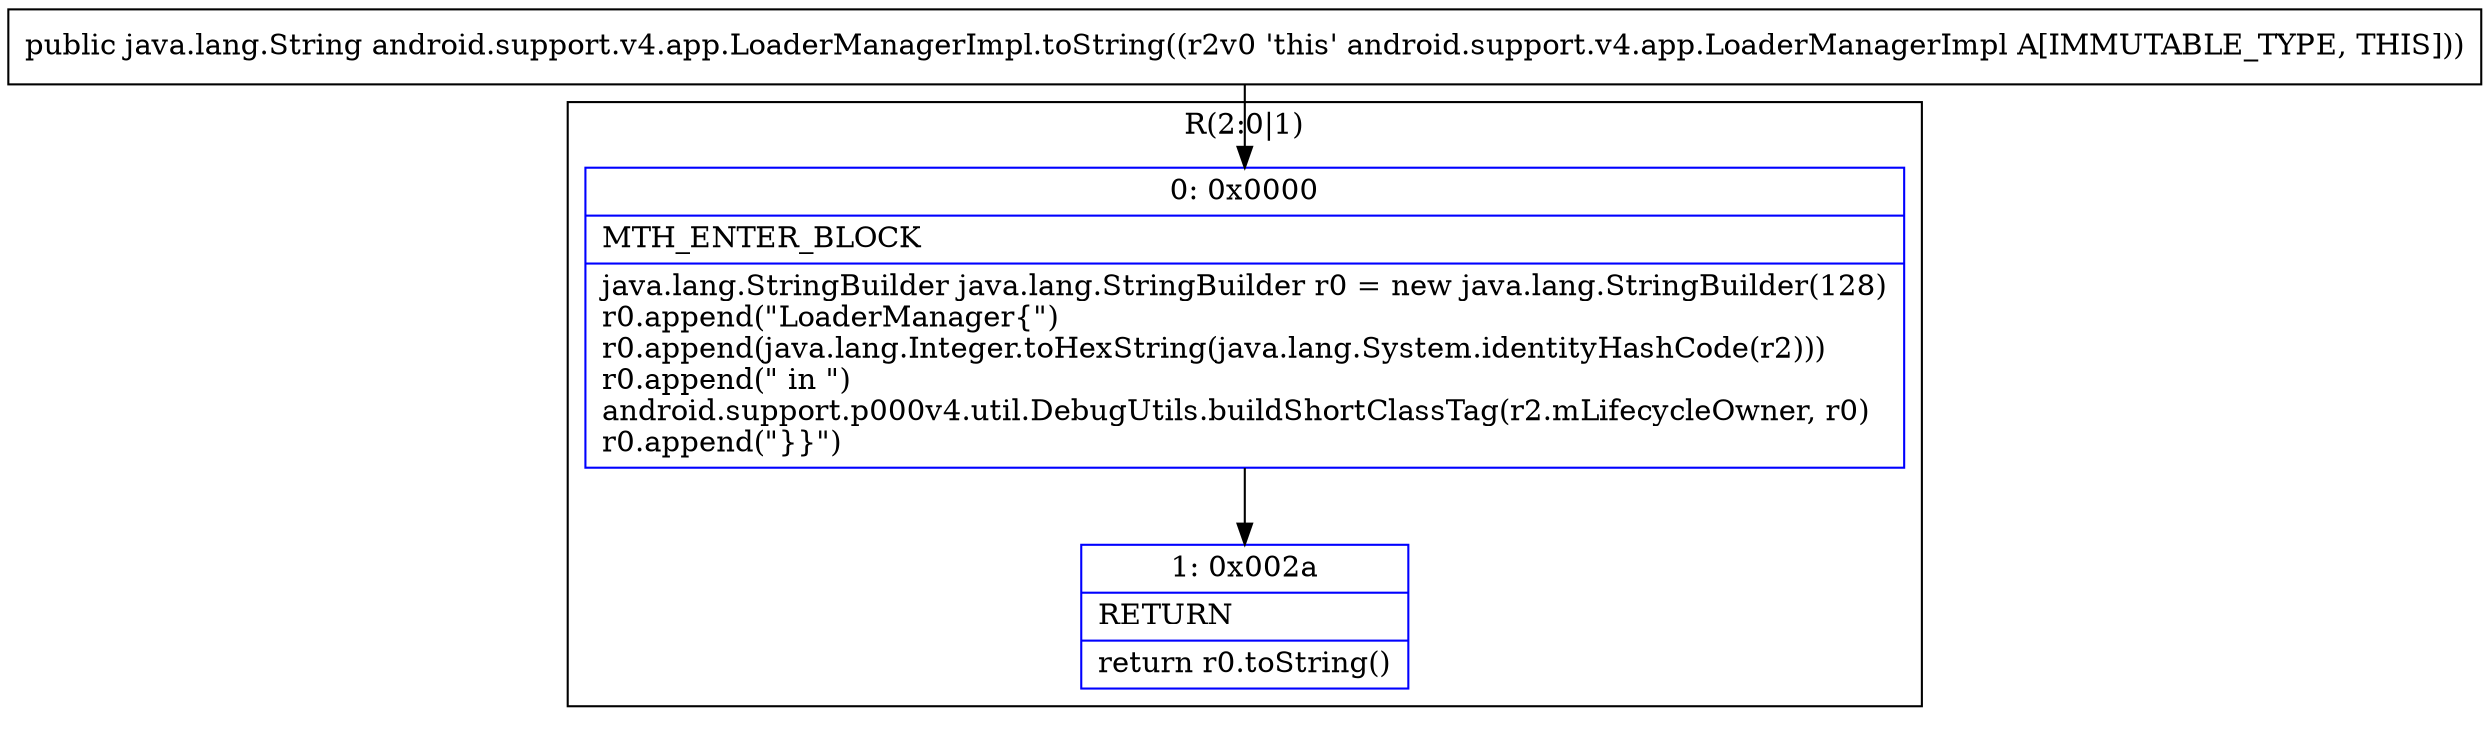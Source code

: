 digraph "CFG forandroid.support.v4.app.LoaderManagerImpl.toString()Ljava\/lang\/String;" {
subgraph cluster_Region_1747179335 {
label = "R(2:0|1)";
node [shape=record,color=blue];
Node_0 [shape=record,label="{0\:\ 0x0000|MTH_ENTER_BLOCK\l|java.lang.StringBuilder java.lang.StringBuilder r0 = new java.lang.StringBuilder(128)\lr0.append(\"LoaderManager\{\")\lr0.append(java.lang.Integer.toHexString(java.lang.System.identityHashCode(r2)))\lr0.append(\" in \")\landroid.support.p000v4.util.DebugUtils.buildShortClassTag(r2.mLifecycleOwner, r0)\lr0.append(\"\}\}\")\l}"];
Node_1 [shape=record,label="{1\:\ 0x002a|RETURN\l|return r0.toString()\l}"];
}
MethodNode[shape=record,label="{public java.lang.String android.support.v4.app.LoaderManagerImpl.toString((r2v0 'this' android.support.v4.app.LoaderManagerImpl A[IMMUTABLE_TYPE, THIS])) }"];
MethodNode -> Node_0;
Node_0 -> Node_1;
}

